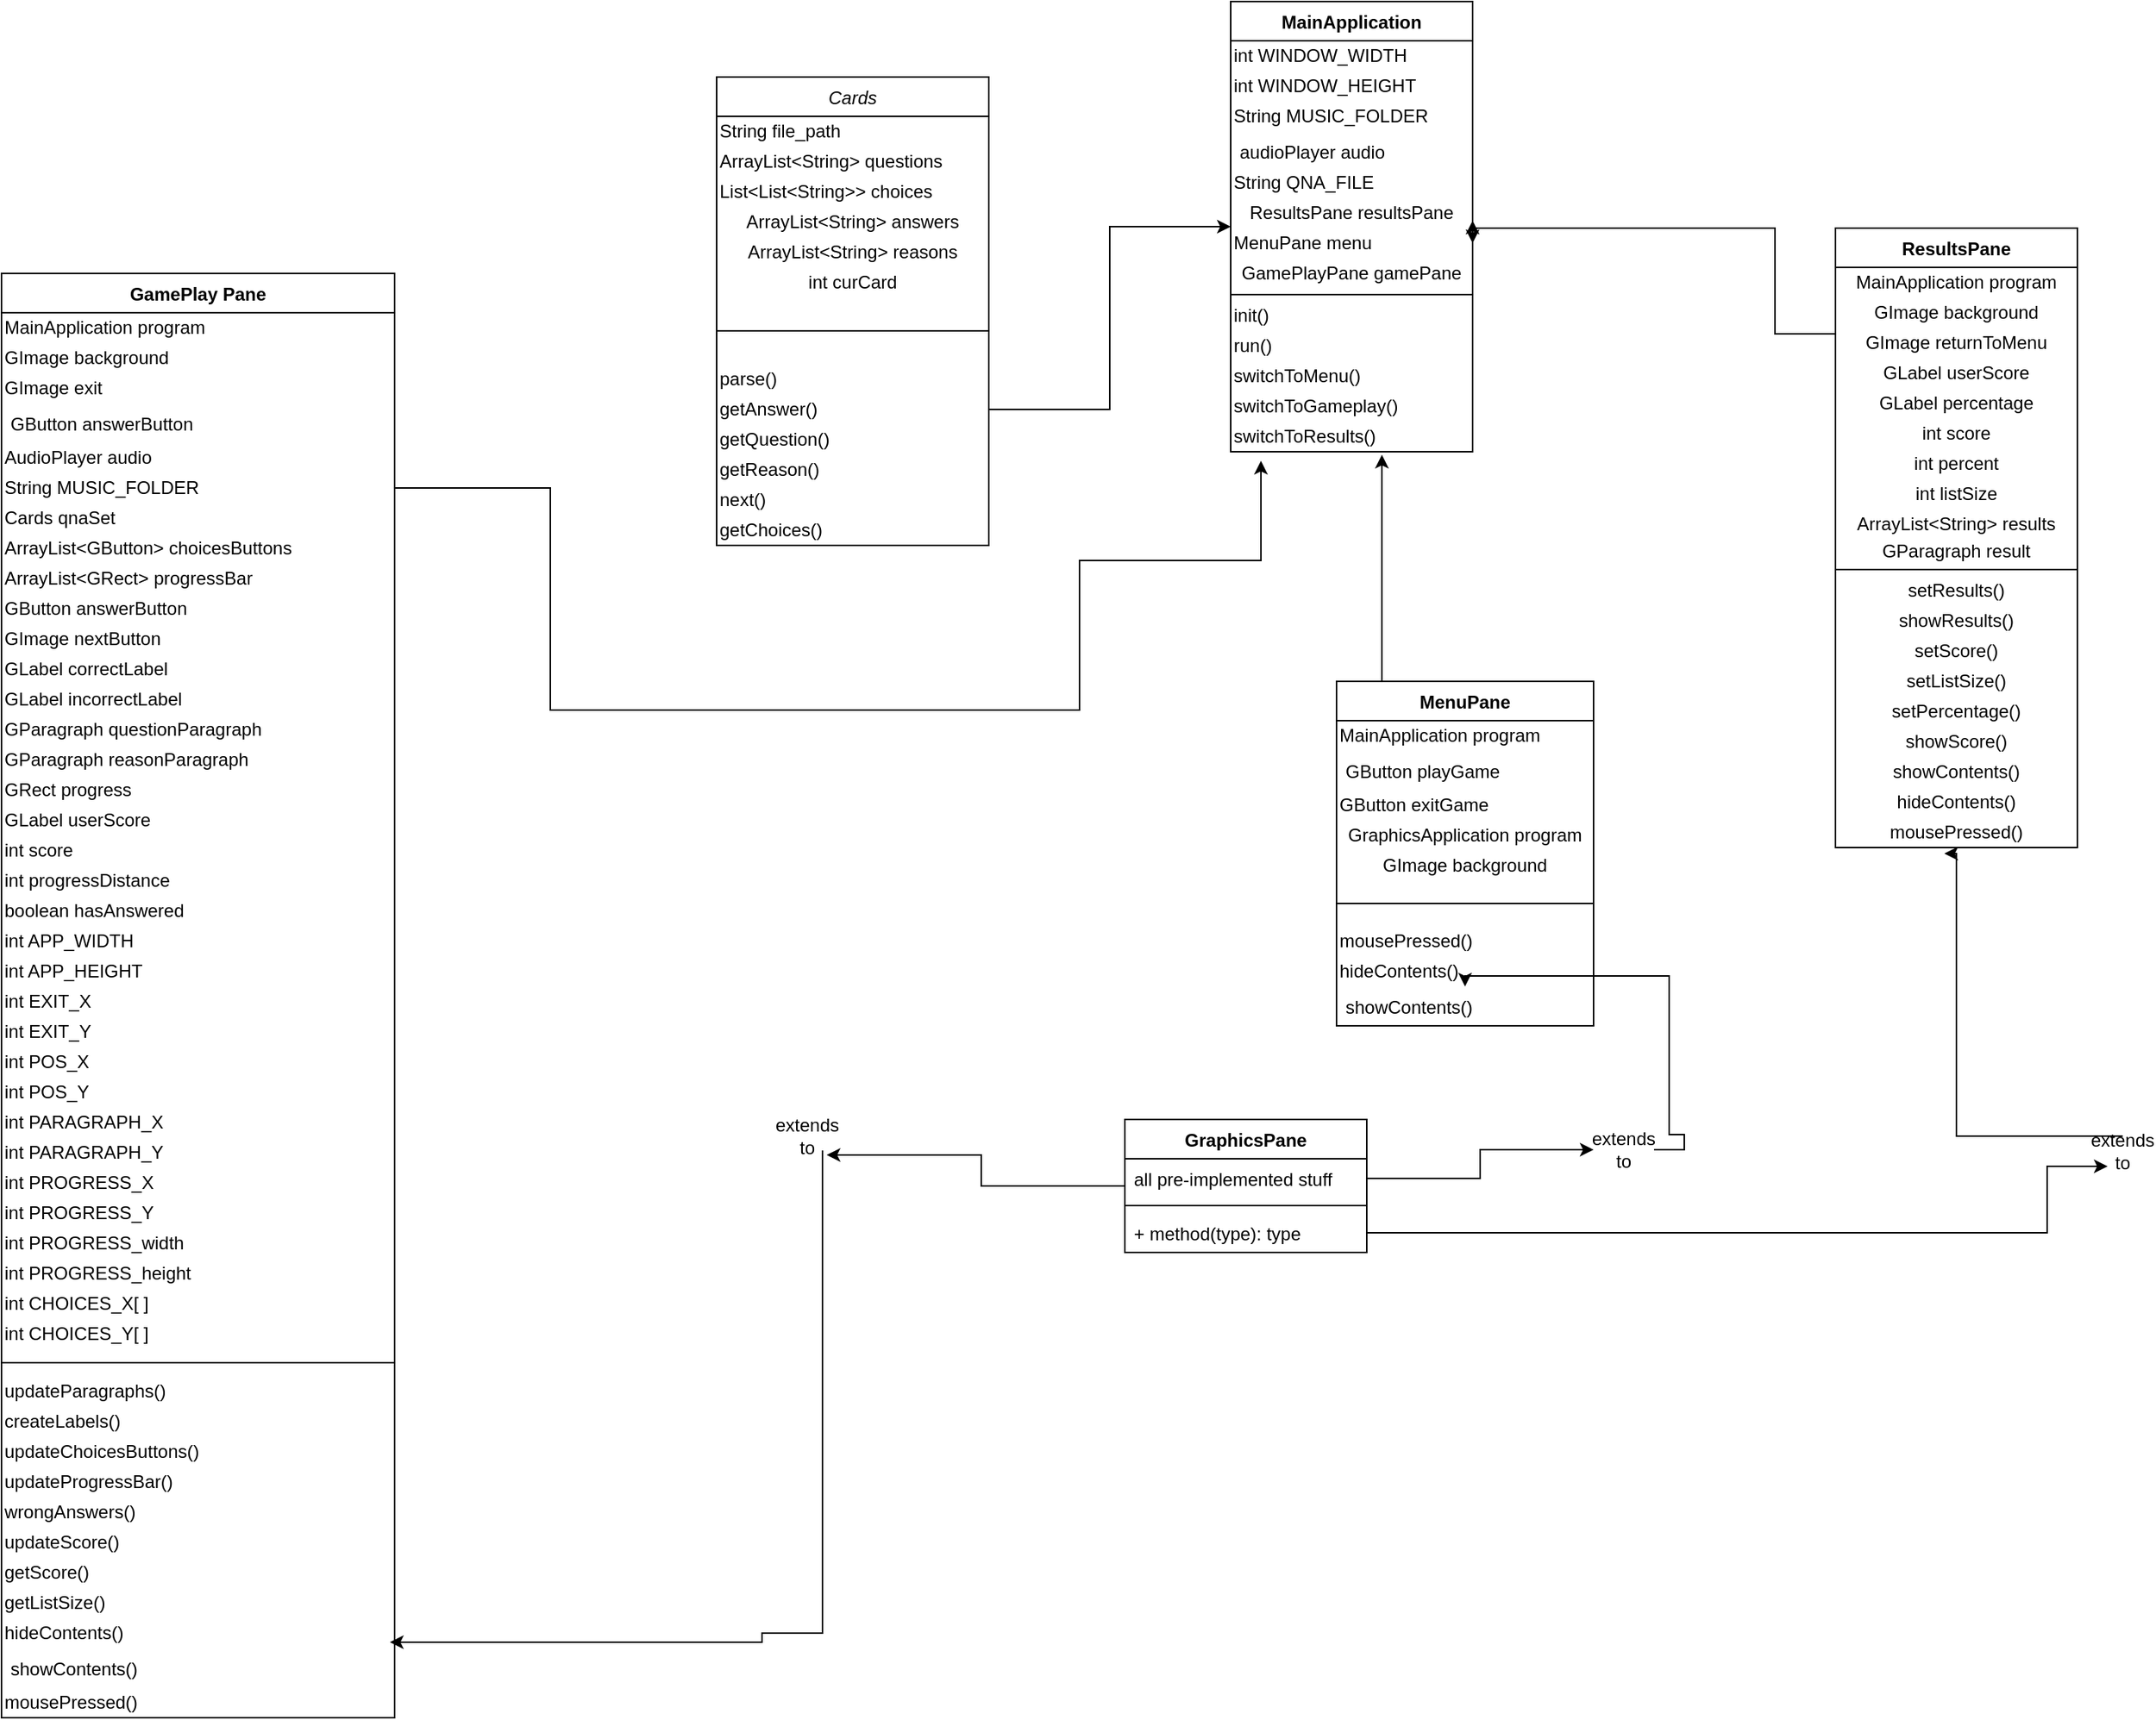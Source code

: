 <mxfile version="14.4.3" type="github">
  <diagram id="C5RBs43oDa-KdzZeNtuy" name="Page-1">
    <mxGraphModel dx="3129" dy="1123" grid="1" gridSize="10" guides="1" tooltips="1" connect="1" arrows="1" fold="1" page="1" pageScale="1" pageWidth="827" pageHeight="1169" math="0" shadow="0">
      <root>
        <mxCell id="WIyWlLk6GJQsqaUBKTNV-0" />
        <mxCell id="WIyWlLk6GJQsqaUBKTNV-1" parent="WIyWlLk6GJQsqaUBKTNV-0" />
        <mxCell id="zkfFHV4jXpPFQw0GAbJ--0" value="Cards" style="swimlane;fontStyle=2;align=center;verticalAlign=top;childLayout=stackLayout;horizontal=1;startSize=26;horizontalStack=0;resizeParent=1;resizeLast=0;collapsible=1;marginBottom=0;rounded=0;shadow=0;strokeWidth=1;" parent="WIyWlLk6GJQsqaUBKTNV-1" vertex="1">
          <mxGeometry x="-70" y="70" width="180" height="310" as="geometry">
            <mxRectangle x="230" y="140" width="160" height="26" as="alternateBounds" />
          </mxGeometry>
        </mxCell>
        <mxCell id="xebQPA5SNUuZlElYcB30-27" value="String file_path" style="text;html=1;strokeColor=none;fillColor=none;align=left;verticalAlign=middle;whiteSpace=wrap;rounded=0;" parent="zkfFHV4jXpPFQw0GAbJ--0" vertex="1">
          <mxGeometry y="26" width="180" height="20" as="geometry" />
        </mxCell>
        <mxCell id="xebQPA5SNUuZlElYcB30-46" value="ArrayList&amp;lt;String&amp;gt; questions" style="text;html=1;strokeColor=none;fillColor=none;align=left;verticalAlign=middle;whiteSpace=wrap;rounded=0;" parent="zkfFHV4jXpPFQw0GAbJ--0" vertex="1">
          <mxGeometry y="46" width="180" height="20" as="geometry" />
        </mxCell>
        <mxCell id="xebQPA5SNUuZlElYcB30-47" value="List&amp;lt;List&amp;lt;String&amp;gt;&amp;gt; choices" style="text;html=1;strokeColor=none;fillColor=none;align=left;verticalAlign=middle;whiteSpace=wrap;rounded=0;" parent="zkfFHV4jXpPFQw0GAbJ--0" vertex="1">
          <mxGeometry y="66" width="180" height="20" as="geometry" />
        </mxCell>
        <mxCell id="NdgY7wbA8HRYmO2Sopo_-1" value="ArrayList&amp;lt;String&amp;gt; answers" style="text;html=1;strokeColor=none;fillColor=none;align=center;verticalAlign=middle;whiteSpace=wrap;rounded=0;" parent="zkfFHV4jXpPFQw0GAbJ--0" vertex="1">
          <mxGeometry y="86" width="180" height="20" as="geometry" />
        </mxCell>
        <mxCell id="NdgY7wbA8HRYmO2Sopo_-2" value="ArrayList&amp;lt;String&amp;gt; reasons" style="text;html=1;strokeColor=none;fillColor=none;align=center;verticalAlign=middle;whiteSpace=wrap;rounded=0;" parent="zkfFHV4jXpPFQw0GAbJ--0" vertex="1">
          <mxGeometry y="106" width="180" height="20" as="geometry" />
        </mxCell>
        <mxCell id="NdgY7wbA8HRYmO2Sopo_-3" value="int curCard" style="text;html=1;strokeColor=none;fillColor=none;align=center;verticalAlign=middle;whiteSpace=wrap;rounded=0;" parent="zkfFHV4jXpPFQw0GAbJ--0" vertex="1">
          <mxGeometry y="126" width="180" height="20" as="geometry" />
        </mxCell>
        <mxCell id="zkfFHV4jXpPFQw0GAbJ--4" value="" style="line;html=1;strokeWidth=1;align=left;verticalAlign=middle;spacingTop=-1;spacingLeft=3;spacingRight=3;rotatable=0;labelPosition=right;points=[];portConstraint=eastwest;" parent="zkfFHV4jXpPFQw0GAbJ--0" vertex="1">
          <mxGeometry y="146" width="180" height="44" as="geometry" />
        </mxCell>
        <mxCell id="KH0oMgd1c5yute4s8Psu-13" value="&lt;div align=&quot;left&quot;&gt;parse()&lt;/div&gt;" style="text;html=1;strokeColor=none;fillColor=none;align=left;verticalAlign=middle;whiteSpace=wrap;rounded=0;" parent="zkfFHV4jXpPFQw0GAbJ--0" vertex="1">
          <mxGeometry y="190" width="180" height="20" as="geometry" />
        </mxCell>
        <mxCell id="xebQPA5SNUuZlElYcB30-16" value="&lt;div align=&quot;left&quot;&gt;getAnswer()&lt;/div&gt;" style="text;html=1;strokeColor=none;fillColor=none;align=left;verticalAlign=middle;whiteSpace=wrap;rounded=0;" parent="zkfFHV4jXpPFQw0GAbJ--0" vertex="1">
          <mxGeometry y="210" width="180" height="20" as="geometry" />
        </mxCell>
        <mxCell id="xebQPA5SNUuZlElYcB30-17" value="&lt;div align=&quot;left&quot;&gt;getQuestion()&lt;/div&gt;" style="text;html=1;strokeColor=none;fillColor=none;align=left;verticalAlign=middle;whiteSpace=wrap;rounded=0;" parent="zkfFHV4jXpPFQw0GAbJ--0" vertex="1">
          <mxGeometry y="230" width="180" height="20" as="geometry" />
        </mxCell>
        <mxCell id="xebQPA5SNUuZlElYcB30-6" value="&lt;div align=&quot;left&quot;&gt;getReason()&lt;/div&gt;" style="text;html=1;strokeColor=none;fillColor=none;align=left;verticalAlign=middle;whiteSpace=wrap;rounded=0;" parent="zkfFHV4jXpPFQw0GAbJ--0" vertex="1">
          <mxGeometry y="250" width="180" height="20" as="geometry" />
        </mxCell>
        <mxCell id="xebQPA5SNUuZlElYcB30-34" value="&lt;div align=&quot;left&quot;&gt;next()&lt;/div&gt;" style="text;html=1;strokeColor=none;fillColor=none;align=left;verticalAlign=middle;whiteSpace=wrap;rounded=0;" parent="zkfFHV4jXpPFQw0GAbJ--0" vertex="1">
          <mxGeometry y="270" width="180" height="20" as="geometry" />
        </mxCell>
        <mxCell id="NdgY7wbA8HRYmO2Sopo_-0" value="&lt;div align=&quot;left&quot;&gt;getChoices()&lt;/div&gt;" style="text;html=1;strokeColor=none;fillColor=none;align=left;verticalAlign=middle;whiteSpace=wrap;rounded=0;" parent="zkfFHV4jXpPFQw0GAbJ--0" vertex="1">
          <mxGeometry y="290" width="180" height="20" as="geometry" />
        </mxCell>
        <mxCell id="xebQPA5SNUuZlElYcB30-97" style="edgeStyle=orthogonalEdgeStyle;rounded=0;orthogonalLoop=1;jettySize=auto;html=1;entryX=0.625;entryY=1.1;entryDx=0;entryDy=0;entryPerimeter=0;" parent="WIyWlLk6GJQsqaUBKTNV-1" source="xebQPA5SNUuZlElYcB30-35" target="GBBp3sAOk5Nv1iFzANX5-74" edge="1">
          <mxGeometry relative="1" as="geometry">
            <mxPoint x="430" y="360" as="targetPoint" />
            <Array as="points">
              <mxPoint x="370" y="360" />
            </Array>
          </mxGeometry>
        </mxCell>
        <mxCell id="xebQPA5SNUuZlElYcB30-35" value="MenuPane" style="swimlane;fontStyle=1;align=center;verticalAlign=top;childLayout=stackLayout;horizontal=1;startSize=26;horizontalStack=0;resizeParent=1;resizeParentMax=0;resizeLast=0;collapsible=1;marginBottom=0;" parent="WIyWlLk6GJQsqaUBKTNV-1" vertex="1">
          <mxGeometry x="340" y="470" width="170" height="228" as="geometry" />
        </mxCell>
        <mxCell id="GBBp3sAOk5Nv1iFzANX5-76" value="&lt;div align=&quot;left&quot;&gt;MainApplication program&lt;/div&gt;" style="text;html=1;strokeColor=none;fillColor=none;align=left;verticalAlign=middle;whiteSpace=wrap;rounded=0;" vertex="1" parent="xebQPA5SNUuZlElYcB30-35">
          <mxGeometry y="26" width="170" height="20" as="geometry" />
        </mxCell>
        <mxCell id="xebQPA5SNUuZlElYcB30-36" value="GButton playGame" style="text;strokeColor=none;fillColor=none;align=left;verticalAlign=top;spacingLeft=4;spacingRight=4;overflow=hidden;rotatable=0;points=[[0,0.5],[1,0.5]];portConstraint=eastwest;" parent="xebQPA5SNUuZlElYcB30-35" vertex="1">
          <mxGeometry y="46" width="170" height="26" as="geometry" />
        </mxCell>
        <mxCell id="xebQPA5SNUuZlElYcB30-39" value="&lt;div align=&quot;left&quot;&gt;GButton exitGame&lt;br&gt;&lt;/div&gt;" style="text;html=1;strokeColor=none;fillColor=none;align=left;verticalAlign=middle;whiteSpace=wrap;rounded=0;" parent="xebQPA5SNUuZlElYcB30-35" vertex="1">
          <mxGeometry y="72" width="170" height="20" as="geometry" />
        </mxCell>
        <mxCell id="xebQPA5SNUuZlElYcB30-54" value="GraphicsApplication program" style="text;html=1;strokeColor=none;fillColor=none;align=center;verticalAlign=middle;whiteSpace=wrap;rounded=0;" parent="xebQPA5SNUuZlElYcB30-35" vertex="1">
          <mxGeometry y="92" width="170" height="20" as="geometry" />
        </mxCell>
        <mxCell id="KH0oMgd1c5yute4s8Psu-11" value="GImage background" style="text;html=1;strokeColor=none;fillColor=none;align=center;verticalAlign=middle;whiteSpace=wrap;rounded=0;" parent="xebQPA5SNUuZlElYcB30-35" vertex="1">
          <mxGeometry y="112" width="170" height="20" as="geometry" />
        </mxCell>
        <mxCell id="xebQPA5SNUuZlElYcB30-37" value="" style="line;strokeWidth=1;fillColor=none;align=left;verticalAlign=middle;spacingTop=-1;spacingLeft=3;spacingRight=3;rotatable=0;labelPosition=right;points=[];portConstraint=eastwest;" parent="xebQPA5SNUuZlElYcB30-35" vertex="1">
          <mxGeometry y="132" width="170" height="30" as="geometry" />
        </mxCell>
        <mxCell id="xebQPA5SNUuZlElYcB30-51" value="&lt;div align=&quot;left&quot;&gt;mousePressed()&lt;/div&gt;" style="text;html=1;strokeColor=none;fillColor=none;align=left;verticalAlign=middle;whiteSpace=wrap;rounded=0;" parent="xebQPA5SNUuZlElYcB30-35" vertex="1">
          <mxGeometry y="162" width="170" height="20" as="geometry" />
        </mxCell>
        <mxCell id="xebQPA5SNUuZlElYcB30-49" value="&lt;div align=&quot;left&quot;&gt;hideContents()&lt;/div&gt;" style="text;html=1;strokeColor=none;fillColor=none;align=left;verticalAlign=middle;whiteSpace=wrap;rounded=0;" parent="xebQPA5SNUuZlElYcB30-35" vertex="1">
          <mxGeometry y="182" width="170" height="20" as="geometry" />
        </mxCell>
        <mxCell id="xebQPA5SNUuZlElYcB30-38" value="showContents()" style="text;strokeColor=none;fillColor=none;align=left;verticalAlign=top;spacingLeft=4;spacingRight=4;overflow=hidden;rotatable=0;points=[[0,0.5],[1,0.5]];portConstraint=eastwest;" parent="xebQPA5SNUuZlElYcB30-35" vertex="1">
          <mxGeometry y="202" width="170" height="26" as="geometry" />
        </mxCell>
        <mxCell id="xebQPA5SNUuZlElYcB30-40" value="GamePlay Pane" style="swimlane;fontStyle=1;align=center;verticalAlign=top;childLayout=stackLayout;horizontal=1;startSize=26;horizontalStack=0;resizeParent=1;resizeParentMax=0;resizeLast=0;collapsible=1;marginBottom=0;" parent="WIyWlLk6GJQsqaUBKTNV-1" vertex="1">
          <mxGeometry x="-543" y="200" width="260" height="956" as="geometry" />
        </mxCell>
        <mxCell id="xebQPA5SNUuZlElYcB30-45" value="&lt;div align=&quot;left&quot;&gt;MainApplication program&lt;/div&gt;" style="text;html=1;strokeColor=none;fillColor=none;align=left;verticalAlign=middle;whiteSpace=wrap;rounded=0;" parent="xebQPA5SNUuZlElYcB30-40" vertex="1">
          <mxGeometry y="26" width="260" height="20" as="geometry" />
        </mxCell>
        <mxCell id="GBBp3sAOk5Nv1iFzANX5-26" value="GImage background" style="text;html=1;strokeColor=none;fillColor=none;align=left;verticalAlign=middle;whiteSpace=wrap;rounded=0;" vertex="1" parent="xebQPA5SNUuZlElYcB30-40">
          <mxGeometry y="46" width="260" height="20" as="geometry" />
        </mxCell>
        <mxCell id="GBBp3sAOk5Nv1iFzANX5-25" value="&lt;div align=&quot;left&quot;&gt;GImage exit&lt;/div&gt;" style="text;html=1;strokeColor=none;fillColor=none;align=left;verticalAlign=middle;whiteSpace=wrap;rounded=0;" vertex="1" parent="xebQPA5SNUuZlElYcB30-40">
          <mxGeometry y="66" width="260" height="20" as="geometry" />
        </mxCell>
        <mxCell id="xebQPA5SNUuZlElYcB30-41" value="GButton answerButton" style="text;strokeColor=none;fillColor=none;align=left;verticalAlign=top;spacingLeft=4;spacingRight=4;overflow=hidden;rotatable=0;points=[[0,0.5],[1,0.5]];portConstraint=eastwest;" parent="xebQPA5SNUuZlElYcB30-40" vertex="1">
          <mxGeometry y="86" width="260" height="26" as="geometry" />
        </mxCell>
        <mxCell id="GBBp3sAOk5Nv1iFzANX5-27" value="&lt;div align=&quot;left&quot;&gt;AudioPlayer audio&lt;/div&gt;" style="text;html=1;strokeColor=none;fillColor=none;align=left;verticalAlign=middle;whiteSpace=wrap;rounded=0;" vertex="1" parent="xebQPA5SNUuZlElYcB30-40">
          <mxGeometry y="112" width="260" height="20" as="geometry" />
        </mxCell>
        <mxCell id="GBBp3sAOk5Nv1iFzANX5-28" value="&lt;div align=&quot;left&quot;&gt;String MUSIC_FOLDER&lt;/div&gt;" style="text;html=1;strokeColor=none;fillColor=none;align=left;verticalAlign=middle;whiteSpace=wrap;rounded=0;" vertex="1" parent="xebQPA5SNUuZlElYcB30-40">
          <mxGeometry y="132" width="260" height="20" as="geometry" />
        </mxCell>
        <mxCell id="xebQPA5SNUuZlElYcB30-44" value="&lt;div align=&quot;left&quot;&gt;Cards qnaSet&lt;/div&gt;" style="text;html=1;strokeColor=none;fillColor=none;align=left;verticalAlign=middle;whiteSpace=wrap;rounded=0;" parent="xebQPA5SNUuZlElYcB30-40" vertex="1">
          <mxGeometry y="152" width="260" height="20" as="geometry" />
        </mxCell>
        <mxCell id="GBBp3sAOk5Nv1iFzANX5-29" value="&lt;div align=&quot;left&quot;&gt;ArrayList&amp;lt;GButton&amp;gt; choicesButtons&lt;/div&gt;" style="text;html=1;strokeColor=none;fillColor=none;align=left;verticalAlign=middle;whiteSpace=wrap;rounded=0;" vertex="1" parent="xebQPA5SNUuZlElYcB30-40">
          <mxGeometry y="172" width="260" height="20" as="geometry" />
        </mxCell>
        <mxCell id="GBBp3sAOk5Nv1iFzANX5-30" value="&lt;div align=&quot;left&quot;&gt;ArrayList&amp;lt;GRect&amp;gt; progressBar&lt;/div&gt;" style="text;html=1;strokeColor=none;fillColor=none;align=left;verticalAlign=middle;whiteSpace=wrap;rounded=0;" vertex="1" parent="xebQPA5SNUuZlElYcB30-40">
          <mxGeometry y="192" width="260" height="20" as="geometry" />
        </mxCell>
        <mxCell id="GBBp3sAOk5Nv1iFzANX5-32" value="GButton answerButton" style="text;html=1;strokeColor=none;fillColor=none;align=left;verticalAlign=middle;whiteSpace=wrap;rounded=0;" vertex="1" parent="xebQPA5SNUuZlElYcB30-40">
          <mxGeometry y="212" width="260" height="20" as="geometry" />
        </mxCell>
        <mxCell id="GBBp3sAOk5Nv1iFzANX5-33" value="GImage nextButton" style="text;html=1;strokeColor=none;fillColor=none;align=left;verticalAlign=middle;whiteSpace=wrap;rounded=0;" vertex="1" parent="xebQPA5SNUuZlElYcB30-40">
          <mxGeometry y="232" width="260" height="20" as="geometry" />
        </mxCell>
        <mxCell id="GBBp3sAOk5Nv1iFzANX5-34" value="GLabel correctLabel" style="text;html=1;strokeColor=none;fillColor=none;align=left;verticalAlign=middle;whiteSpace=wrap;rounded=0;" vertex="1" parent="xebQPA5SNUuZlElYcB30-40">
          <mxGeometry y="252" width="260" height="20" as="geometry" />
        </mxCell>
        <mxCell id="GBBp3sAOk5Nv1iFzANX5-35" value="&lt;div align=&quot;left&quot;&gt;GLabel incorrectLabel&lt;br&gt;&lt;/div&gt;" style="text;html=1;strokeColor=none;fillColor=none;align=left;verticalAlign=middle;whiteSpace=wrap;rounded=0;" vertex="1" parent="xebQPA5SNUuZlElYcB30-40">
          <mxGeometry y="272" width="260" height="20" as="geometry" />
        </mxCell>
        <mxCell id="GBBp3sAOk5Nv1iFzANX5-36" value="&lt;div align=&quot;left&quot;&gt;GParagraph questionParagraph&lt;/div&gt;" style="text;html=1;strokeColor=none;fillColor=none;align=left;verticalAlign=middle;whiteSpace=wrap;rounded=0;" vertex="1" parent="xebQPA5SNUuZlElYcB30-40">
          <mxGeometry y="292" width="260" height="20" as="geometry" />
        </mxCell>
        <mxCell id="GBBp3sAOk5Nv1iFzANX5-37" value="&lt;div align=&quot;left&quot;&gt;GParagraph reasonParagraph&lt;/div&gt;" style="text;html=1;strokeColor=none;fillColor=none;align=left;verticalAlign=middle;whiteSpace=wrap;rounded=0;" vertex="1" parent="xebQPA5SNUuZlElYcB30-40">
          <mxGeometry y="312" width="260" height="20" as="geometry" />
        </mxCell>
        <mxCell id="GBBp3sAOk5Nv1iFzANX5-38" value="GRect progress" style="text;html=1;strokeColor=none;fillColor=none;align=left;verticalAlign=middle;whiteSpace=wrap;rounded=0;" vertex="1" parent="xebQPA5SNUuZlElYcB30-40">
          <mxGeometry y="332" width="260" height="20" as="geometry" />
        </mxCell>
        <mxCell id="GBBp3sAOk5Nv1iFzANX5-39" value="&lt;div align=&quot;left&quot;&gt;GLabel userScore&lt;/div&gt;" style="text;html=1;strokeColor=none;fillColor=none;align=left;verticalAlign=middle;whiteSpace=wrap;rounded=0;" vertex="1" parent="xebQPA5SNUuZlElYcB30-40">
          <mxGeometry y="352" width="260" height="20" as="geometry" />
        </mxCell>
        <mxCell id="GBBp3sAOk5Nv1iFzANX5-40" value="&lt;div align=&quot;left&quot;&gt;int score&lt;/div&gt;" style="text;html=1;strokeColor=none;fillColor=none;align=left;verticalAlign=middle;whiteSpace=wrap;rounded=0;" vertex="1" parent="xebQPA5SNUuZlElYcB30-40">
          <mxGeometry y="372" width="260" height="20" as="geometry" />
        </mxCell>
        <mxCell id="GBBp3sAOk5Nv1iFzANX5-41" value="&lt;div align=&quot;left&quot;&gt;int progressDistance&lt;/div&gt;" style="text;html=1;strokeColor=none;fillColor=none;align=left;verticalAlign=middle;whiteSpace=wrap;rounded=0;" vertex="1" parent="xebQPA5SNUuZlElYcB30-40">
          <mxGeometry y="392" width="260" height="20" as="geometry" />
        </mxCell>
        <mxCell id="GBBp3sAOk5Nv1iFzANX5-42" value="&lt;div align=&quot;left&quot;&gt;boolean hasAnswered&lt;/div&gt;" style="text;html=1;strokeColor=none;fillColor=none;align=left;verticalAlign=middle;whiteSpace=wrap;rounded=0;" vertex="1" parent="xebQPA5SNUuZlElYcB30-40">
          <mxGeometry y="412" width="260" height="20" as="geometry" />
        </mxCell>
        <mxCell id="GBBp3sAOk5Nv1iFzANX5-44" value="&lt;div align=&quot;left&quot;&gt;int APP_WIDTH&lt;/div&gt;" style="text;html=1;strokeColor=none;fillColor=none;align=left;verticalAlign=middle;whiteSpace=wrap;rounded=0;" vertex="1" parent="xebQPA5SNUuZlElYcB30-40">
          <mxGeometry y="432" width="260" height="20" as="geometry" />
        </mxCell>
        <mxCell id="GBBp3sAOk5Nv1iFzANX5-45" value="&lt;div align=&quot;left&quot;&gt;int APP_HEIGHT&lt;/div&gt;" style="text;html=1;strokeColor=none;fillColor=none;align=left;verticalAlign=middle;whiteSpace=wrap;rounded=0;" vertex="1" parent="xebQPA5SNUuZlElYcB30-40">
          <mxGeometry y="452" width="260" height="20" as="geometry" />
        </mxCell>
        <mxCell id="GBBp3sAOk5Nv1iFzANX5-46" value="&lt;div align=&quot;left&quot;&gt;int EXIT_X&lt;/div&gt;" style="text;html=1;strokeColor=none;fillColor=none;align=left;verticalAlign=middle;whiteSpace=wrap;rounded=0;" vertex="1" parent="xebQPA5SNUuZlElYcB30-40">
          <mxGeometry y="472" width="260" height="20" as="geometry" />
        </mxCell>
        <mxCell id="GBBp3sAOk5Nv1iFzANX5-47" value="&lt;div align=&quot;left&quot;&gt;int EXIT_Y&lt;/div&gt;" style="text;html=1;strokeColor=none;fillColor=none;align=left;verticalAlign=middle;whiteSpace=wrap;rounded=0;" vertex="1" parent="xebQPA5SNUuZlElYcB30-40">
          <mxGeometry y="492" width="260" height="20" as="geometry" />
        </mxCell>
        <mxCell id="GBBp3sAOk5Nv1iFzANX5-48" value="&lt;div align=&quot;left&quot;&gt;int POS_X&lt;/div&gt;" style="text;html=1;strokeColor=none;fillColor=none;align=left;verticalAlign=middle;whiteSpace=wrap;rounded=0;" vertex="1" parent="xebQPA5SNUuZlElYcB30-40">
          <mxGeometry y="512" width="260" height="20" as="geometry" />
        </mxCell>
        <mxCell id="GBBp3sAOk5Nv1iFzANX5-49" value="&lt;div align=&quot;left&quot;&gt;int POS_Y&lt;/div&gt;" style="text;html=1;strokeColor=none;fillColor=none;align=left;verticalAlign=middle;whiteSpace=wrap;rounded=0;" vertex="1" parent="xebQPA5SNUuZlElYcB30-40">
          <mxGeometry y="532" width="260" height="20" as="geometry" />
        </mxCell>
        <mxCell id="GBBp3sAOk5Nv1iFzANX5-50" value="&lt;div align=&quot;left&quot;&gt;int PARAGRAPH_X&lt;/div&gt;" style="text;html=1;strokeColor=none;fillColor=none;align=left;verticalAlign=middle;whiteSpace=wrap;rounded=0;" vertex="1" parent="xebQPA5SNUuZlElYcB30-40">
          <mxGeometry y="552" width="260" height="20" as="geometry" />
        </mxCell>
        <mxCell id="GBBp3sAOk5Nv1iFzANX5-51" value="&lt;div align=&quot;left&quot;&gt;int PARAGRAPH_Y&lt;/div&gt;" style="text;html=1;strokeColor=none;fillColor=none;align=left;verticalAlign=middle;whiteSpace=wrap;rounded=0;" vertex="1" parent="xebQPA5SNUuZlElYcB30-40">
          <mxGeometry y="572" width="260" height="20" as="geometry" />
        </mxCell>
        <mxCell id="GBBp3sAOk5Nv1iFzANX5-52" value="&lt;div align=&quot;left&quot;&gt;int PROGRESS_X&lt;/div&gt;" style="text;html=1;strokeColor=none;fillColor=none;align=left;verticalAlign=middle;whiteSpace=wrap;rounded=0;" vertex="1" parent="xebQPA5SNUuZlElYcB30-40">
          <mxGeometry y="592" width="260" height="20" as="geometry" />
        </mxCell>
        <mxCell id="GBBp3sAOk5Nv1iFzANX5-53" value="&lt;div align=&quot;left&quot;&gt;int PROGRESS_Y&lt;/div&gt;" style="text;html=1;strokeColor=none;fillColor=none;align=left;verticalAlign=middle;whiteSpace=wrap;rounded=0;" vertex="1" parent="xebQPA5SNUuZlElYcB30-40">
          <mxGeometry y="612" width="260" height="20" as="geometry" />
        </mxCell>
        <mxCell id="GBBp3sAOk5Nv1iFzANX5-54" value="&lt;div align=&quot;left&quot;&gt;int PROGRESS_width&lt;/div&gt;" style="text;html=1;strokeColor=none;fillColor=none;align=left;verticalAlign=middle;whiteSpace=wrap;rounded=0;" vertex="1" parent="xebQPA5SNUuZlElYcB30-40">
          <mxGeometry y="632" width="260" height="20" as="geometry" />
        </mxCell>
        <mxCell id="GBBp3sAOk5Nv1iFzANX5-55" value="&lt;div align=&quot;left&quot;&gt;int PROGRESS_height&lt;/div&gt;" style="text;html=1;strokeColor=none;fillColor=none;align=left;verticalAlign=middle;whiteSpace=wrap;rounded=0;" vertex="1" parent="xebQPA5SNUuZlElYcB30-40">
          <mxGeometry y="652" width="260" height="20" as="geometry" />
        </mxCell>
        <mxCell id="GBBp3sAOk5Nv1iFzANX5-56" value="&lt;div align=&quot;left&quot;&gt;int CHOICES_X[ ]&lt;/div&gt;" style="text;html=1;strokeColor=none;fillColor=none;align=left;verticalAlign=middle;whiteSpace=wrap;rounded=0;" vertex="1" parent="xebQPA5SNUuZlElYcB30-40">
          <mxGeometry y="672" width="260" height="20" as="geometry" />
        </mxCell>
        <mxCell id="GBBp3sAOk5Nv1iFzANX5-57" value="&lt;div align=&quot;left&quot;&gt;int CHOICES_Y[ ]&lt;/div&gt;" style="text;html=1;strokeColor=none;fillColor=none;align=left;verticalAlign=middle;whiteSpace=wrap;rounded=0;" vertex="1" parent="xebQPA5SNUuZlElYcB30-40">
          <mxGeometry y="692" width="260" height="20" as="geometry" />
        </mxCell>
        <mxCell id="xebQPA5SNUuZlElYcB30-42" value="" style="line;strokeWidth=1;fillColor=none;align=left;verticalAlign=middle;spacingTop=-1;spacingLeft=3;spacingRight=3;rotatable=0;labelPosition=right;points=[];portConstraint=eastwest;" parent="xebQPA5SNUuZlElYcB30-40" vertex="1">
          <mxGeometry y="712" width="260" height="18" as="geometry" />
        </mxCell>
        <mxCell id="GBBp3sAOk5Nv1iFzANX5-58" value="&lt;div align=&quot;left&quot;&gt;updateParagraphs()&lt;/div&gt;" style="text;html=1;strokeColor=none;fillColor=none;align=left;verticalAlign=middle;whiteSpace=wrap;rounded=0;" vertex="1" parent="xebQPA5SNUuZlElYcB30-40">
          <mxGeometry y="730" width="260" height="20" as="geometry" />
        </mxCell>
        <mxCell id="GBBp3sAOk5Nv1iFzANX5-59" value="&lt;div align=&quot;left&quot;&gt;createLabels()&lt;/div&gt;" style="text;html=1;strokeColor=none;fillColor=none;align=left;verticalAlign=middle;whiteSpace=wrap;rounded=0;" vertex="1" parent="xebQPA5SNUuZlElYcB30-40">
          <mxGeometry y="750" width="260" height="20" as="geometry" />
        </mxCell>
        <mxCell id="GBBp3sAOk5Nv1iFzANX5-60" value="&lt;div align=&quot;left&quot;&gt;updateChoicesButtons()&lt;/div&gt;" style="text;html=1;strokeColor=none;fillColor=none;align=left;verticalAlign=middle;whiteSpace=wrap;rounded=0;" vertex="1" parent="xebQPA5SNUuZlElYcB30-40">
          <mxGeometry y="770" width="260" height="20" as="geometry" />
        </mxCell>
        <mxCell id="GBBp3sAOk5Nv1iFzANX5-61" value="&lt;div align=&quot;left&quot;&gt;updateProgressBar()&lt;/div&gt;" style="text;html=1;strokeColor=none;fillColor=none;align=left;verticalAlign=middle;whiteSpace=wrap;rounded=0;" vertex="1" parent="xebQPA5SNUuZlElYcB30-40">
          <mxGeometry y="790" width="260" height="20" as="geometry" />
        </mxCell>
        <mxCell id="GBBp3sAOk5Nv1iFzANX5-62" value="&lt;div align=&quot;left&quot;&gt;wrongAnswers()&lt;/div&gt;" style="text;html=1;strokeColor=none;fillColor=none;align=left;verticalAlign=middle;whiteSpace=wrap;rounded=0;" vertex="1" parent="xebQPA5SNUuZlElYcB30-40">
          <mxGeometry y="810" width="260" height="20" as="geometry" />
        </mxCell>
        <mxCell id="GBBp3sAOk5Nv1iFzANX5-63" value="&lt;div align=&quot;left&quot;&gt;updateScore()&lt;/div&gt;" style="text;html=1;strokeColor=none;fillColor=none;align=left;verticalAlign=middle;whiteSpace=wrap;rounded=0;" vertex="1" parent="xebQPA5SNUuZlElYcB30-40">
          <mxGeometry y="830" width="260" height="20" as="geometry" />
        </mxCell>
        <mxCell id="GBBp3sAOk5Nv1iFzANX5-64" value="getScore()" style="text;html=1;strokeColor=none;fillColor=none;align=left;verticalAlign=middle;whiteSpace=wrap;rounded=0;" vertex="1" parent="xebQPA5SNUuZlElYcB30-40">
          <mxGeometry y="850" width="260" height="20" as="geometry" />
        </mxCell>
        <mxCell id="GBBp3sAOk5Nv1iFzANX5-65" value="getListSize()" style="text;html=1;strokeColor=none;fillColor=none;align=left;verticalAlign=middle;whiteSpace=wrap;rounded=0;" vertex="1" parent="xebQPA5SNUuZlElYcB30-40">
          <mxGeometry y="870" width="260" height="20" as="geometry" />
        </mxCell>
        <mxCell id="xebQPA5SNUuZlElYcB30-48" value="&lt;div align=&quot;left&quot;&gt;hideContents()&lt;/div&gt;" style="text;html=1;strokeColor=none;fillColor=none;align=left;verticalAlign=middle;whiteSpace=wrap;rounded=0;" parent="xebQPA5SNUuZlElYcB30-40" vertex="1">
          <mxGeometry y="890" width="260" height="20" as="geometry" />
        </mxCell>
        <mxCell id="xebQPA5SNUuZlElYcB30-43" value="showContents()" style="text;strokeColor=none;fillColor=none;align=left;verticalAlign=top;spacingLeft=4;spacingRight=4;overflow=hidden;rotatable=0;points=[[0,0.5],[1,0.5]];portConstraint=eastwest;" parent="xebQPA5SNUuZlElYcB30-40" vertex="1">
          <mxGeometry y="910" width="260" height="26" as="geometry" />
        </mxCell>
        <mxCell id="xebQPA5SNUuZlElYcB30-50" value="&lt;div align=&quot;left&quot;&gt;mousePressed()&lt;/div&gt;" style="text;html=1;strokeColor=none;fillColor=none;align=left;verticalAlign=middle;whiteSpace=wrap;rounded=0;" parent="xebQPA5SNUuZlElYcB30-40" vertex="1">
          <mxGeometry y="936" width="260" height="20" as="geometry" />
        </mxCell>
        <mxCell id="xebQPA5SNUuZlElYcB30-58" value="MainApplication" style="swimlane;fontStyle=1;align=center;verticalAlign=top;childLayout=stackLayout;horizontal=1;startSize=26;horizontalStack=0;resizeParent=1;resizeParentMax=0;resizeLast=0;collapsible=1;marginBottom=0;" parent="WIyWlLk6GJQsqaUBKTNV-1" vertex="1">
          <mxGeometry x="270" y="20" width="160" height="298" as="geometry" />
        </mxCell>
        <mxCell id="GBBp3sAOk5Nv1iFzANX5-68" value="&lt;div align=&quot;left&quot;&gt;int WINDOW_WIDTH&lt;/div&gt;" style="text;html=1;strokeColor=none;fillColor=none;align=left;verticalAlign=middle;whiteSpace=wrap;rounded=0;" vertex="1" parent="xebQPA5SNUuZlElYcB30-58">
          <mxGeometry y="26" width="160" height="20" as="geometry" />
        </mxCell>
        <mxCell id="GBBp3sAOk5Nv1iFzANX5-69" value="&lt;div align=&quot;left&quot;&gt;int WINDOW_HEIGHT&lt;/div&gt;" style="text;html=1;strokeColor=none;fillColor=none;align=left;verticalAlign=middle;whiteSpace=wrap;rounded=0;" vertex="1" parent="xebQPA5SNUuZlElYcB30-58">
          <mxGeometry y="46" width="160" height="20" as="geometry" />
        </mxCell>
        <mxCell id="KH0oMgd1c5yute4s8Psu-5" value="&lt;div align=&quot;left&quot;&gt;String MUSIC_FOLDER&lt;br&gt;&lt;/div&gt;" style="text;html=1;strokeColor=none;fillColor=none;align=left;verticalAlign=middle;whiteSpace=wrap;rounded=0;" parent="xebQPA5SNUuZlElYcB30-58" vertex="1">
          <mxGeometry y="66" width="160" height="20" as="geometry" />
        </mxCell>
        <mxCell id="zkfFHV4jXpPFQw0GAbJ--18" value="audioPlayer audio" style="text;align=left;verticalAlign=top;spacingLeft=4;spacingRight=4;overflow=hidden;rotatable=0;points=[[0,0.5],[1,0.5]];portConstraint=eastwest;" parent="xebQPA5SNUuZlElYcB30-58" vertex="1">
          <mxGeometry y="86" width="160" height="24" as="geometry" />
        </mxCell>
        <mxCell id="GBBp3sAOk5Nv1iFzANX5-67" value="&lt;div align=&quot;left&quot;&gt;String QNA_FILE&lt;/div&gt;" style="text;html=1;strokeColor=none;fillColor=none;align=left;verticalAlign=middle;whiteSpace=wrap;rounded=0;" vertex="1" parent="xebQPA5SNUuZlElYcB30-58">
          <mxGeometry y="110" width="160" height="20" as="geometry" />
        </mxCell>
        <mxCell id="KH0oMgd1c5yute4s8Psu-6" value="ResultsPane resultsPane" style="text;html=1;strokeColor=none;fillColor=none;align=center;verticalAlign=middle;whiteSpace=wrap;rounded=0;" parent="xebQPA5SNUuZlElYcB30-58" vertex="1">
          <mxGeometry y="130" width="160" height="20" as="geometry" />
        </mxCell>
        <mxCell id="GBBp3sAOk5Nv1iFzANX5-70" style="edgeStyle=orthogonalEdgeStyle;rounded=0;orthogonalLoop=1;jettySize=auto;html=1;exitX=1;exitY=0.5;exitDx=0;exitDy=0;entryX=1;entryY=0.75;entryDx=0;entryDy=0;" edge="1" parent="xebQPA5SNUuZlElYcB30-58" source="KH0oMgd1c5yute4s8Psu-7" target="KH0oMgd1c5yute4s8Psu-6">
          <mxGeometry relative="1" as="geometry" />
        </mxCell>
        <mxCell id="KH0oMgd1c5yute4s8Psu-7" value="&lt;div align=&quot;left&quot;&gt;MenuPane menu&lt;/div&gt;" style="text;html=1;strokeColor=none;fillColor=none;align=left;verticalAlign=middle;whiteSpace=wrap;rounded=0;" parent="xebQPA5SNUuZlElYcB30-58" vertex="1">
          <mxGeometry y="150" width="160" height="20" as="geometry" />
        </mxCell>
        <mxCell id="KH0oMgd1c5yute4s8Psu-8" value="GamePlayPane gamePane" style="text;html=1;strokeColor=none;fillColor=none;align=center;verticalAlign=middle;whiteSpace=wrap;rounded=0;" parent="xebQPA5SNUuZlElYcB30-58" vertex="1">
          <mxGeometry y="170" width="160" height="20" as="geometry" />
        </mxCell>
        <mxCell id="xebQPA5SNUuZlElYcB30-60" value="" style="line;strokeWidth=1;fillColor=none;align=left;verticalAlign=middle;spacingTop=-1;spacingLeft=3;spacingRight=3;rotatable=0;labelPosition=right;points=[];portConstraint=eastwest;" parent="xebQPA5SNUuZlElYcB30-58" vertex="1">
          <mxGeometry y="190" width="160" height="8" as="geometry" />
        </mxCell>
        <mxCell id="NdgY7wbA8HRYmO2Sopo_-4" value="&lt;div align=&quot;left&quot;&gt;init()&lt;/div&gt;" style="text;html=1;strokeColor=none;fillColor=none;align=left;verticalAlign=middle;whiteSpace=wrap;rounded=0;" parent="xebQPA5SNUuZlElYcB30-58" vertex="1">
          <mxGeometry y="198" width="160" height="20" as="geometry" />
        </mxCell>
        <mxCell id="xebQPA5SNUuZlElYcB30-83" value="run()" style="text;html=1;strokeColor=none;fillColor=none;align=left;verticalAlign=middle;whiteSpace=wrap;rounded=0;" parent="xebQPA5SNUuZlElYcB30-58" vertex="1">
          <mxGeometry y="218" width="160" height="20" as="geometry" />
        </mxCell>
        <mxCell id="KH0oMgd1c5yute4s8Psu-1" value="switchToMenu()" style="text;html=1;strokeColor=none;fillColor=none;align=left;verticalAlign=middle;whiteSpace=wrap;rounded=0;" parent="xebQPA5SNUuZlElYcB30-58" vertex="1">
          <mxGeometry y="238" width="160" height="20" as="geometry" />
        </mxCell>
        <mxCell id="KH0oMgd1c5yute4s8Psu-3" value="switchToGameplay()" style="text;html=1;strokeColor=none;fillColor=none;align=left;verticalAlign=middle;whiteSpace=wrap;rounded=0;" parent="xebQPA5SNUuZlElYcB30-58" vertex="1">
          <mxGeometry y="258" width="160" height="20" as="geometry" />
        </mxCell>
        <mxCell id="GBBp3sAOk5Nv1iFzANX5-74" value="&lt;div align=&quot;left&quot;&gt;switchToResults()&lt;/div&gt;" style="text;html=1;strokeColor=none;fillColor=none;align=left;verticalAlign=middle;whiteSpace=wrap;rounded=0;" vertex="1" parent="xebQPA5SNUuZlElYcB30-58">
          <mxGeometry y="278" width="160" height="20" as="geometry" />
        </mxCell>
        <mxCell id="xebQPA5SNUuZlElYcB30-63" style="edgeStyle=orthogonalEdgeStyle;rounded=0;orthogonalLoop=1;jettySize=auto;html=1;exitX=1;exitY=0.5;exitDx=0;exitDy=0;" parent="WIyWlLk6GJQsqaUBKTNV-1" source="GBBp3sAOk5Nv1iFzANX5-28" edge="1">
          <mxGeometry relative="1" as="geometry">
            <mxPoint x="290" y="324" as="targetPoint" />
            <Array as="points">
              <mxPoint x="-180" y="342" />
              <mxPoint x="-180" y="489" />
              <mxPoint x="170" y="489" />
              <mxPoint x="170" y="390" />
              <mxPoint x="290" y="390" />
            </Array>
            <mxPoint x="-410" y="410" as="sourcePoint" />
          </mxGeometry>
        </mxCell>
        <mxCell id="xebQPA5SNUuZlElYcB30-66" style="edgeStyle=orthogonalEdgeStyle;rounded=0;orthogonalLoop=1;jettySize=auto;html=1;" parent="WIyWlLk6GJQsqaUBKTNV-1" source="xebQPA5SNUuZlElYcB30-16" target="xebQPA5SNUuZlElYcB30-58" edge="1">
          <mxGeometry relative="1" as="geometry" />
        </mxCell>
        <mxCell id="xebQPA5SNUuZlElYcB30-75" style="edgeStyle=orthogonalEdgeStyle;rounded=0;orthogonalLoop=1;jettySize=auto;html=1;entryX=0.988;entryY=-0.154;entryDx=0;entryDy=0;entryPerimeter=0;" parent="WIyWlLk6GJQsqaUBKTNV-1" source="xebQPA5SNUuZlElYcB30-77" edge="1" target="xebQPA5SNUuZlElYcB30-43">
          <mxGeometry relative="1" as="geometry">
            <mxPoint x="-8" y="630" as="targetPoint" />
            <Array as="points">
              <mxPoint y="1100" />
              <mxPoint x="-40" y="1100" />
              <mxPoint x="-40" y="1106" />
            </Array>
          </mxGeometry>
        </mxCell>
        <mxCell id="xebQPA5SNUuZlElYcB30-71" value="GraphicsPane" style="swimlane;fontStyle=1;align=center;verticalAlign=top;childLayout=stackLayout;horizontal=1;startSize=26;horizontalStack=0;resizeParent=1;resizeParentMax=0;resizeLast=0;collapsible=1;marginBottom=0;" parent="WIyWlLk6GJQsqaUBKTNV-1" vertex="1">
          <mxGeometry x="200" y="760" width="160" height="88" as="geometry" />
        </mxCell>
        <mxCell id="xebQPA5SNUuZlElYcB30-72" value="all pre-implemented stuff" style="text;strokeColor=none;fillColor=none;align=left;verticalAlign=top;spacingLeft=4;spacingRight=4;overflow=hidden;rotatable=0;points=[[0,0.5],[1,0.5]];portConstraint=eastwest;" parent="xebQPA5SNUuZlElYcB30-71" vertex="1">
          <mxGeometry y="26" width="160" height="26" as="geometry" />
        </mxCell>
        <mxCell id="xebQPA5SNUuZlElYcB30-73" value="" style="line;strokeWidth=1;fillColor=none;align=left;verticalAlign=middle;spacingTop=-1;spacingLeft=3;spacingRight=3;rotatable=0;labelPosition=right;points=[];portConstraint=eastwest;" parent="xebQPA5SNUuZlElYcB30-71" vertex="1">
          <mxGeometry y="52" width="160" height="10" as="geometry" />
        </mxCell>
        <mxCell id="xebQPA5SNUuZlElYcB30-74" value="+ method(type): type" style="text;strokeColor=none;fillColor=none;align=left;verticalAlign=top;spacingLeft=4;spacingRight=4;overflow=hidden;rotatable=0;points=[[0,0.5],[1,0.5]];portConstraint=eastwest;" parent="xebQPA5SNUuZlElYcB30-71" vertex="1">
          <mxGeometry y="62" width="160" height="26" as="geometry" />
        </mxCell>
        <mxCell id="xebQPA5SNUuZlElYcB30-76" style="edgeStyle=orthogonalEdgeStyle;rounded=0;orthogonalLoop=1;jettySize=auto;html=1;exitX=1;exitY=0.5;exitDx=0;exitDy=0;" parent="WIyWlLk6GJQsqaUBKTNV-1" source="xebQPA5SNUuZlElYcB30-79" target="xebQPA5SNUuZlElYcB30-38" edge="1">
          <mxGeometry relative="1" as="geometry">
            <mxPoint x="550" y="620" as="targetPoint" />
            <Array as="points">
              <mxPoint x="570" y="780" />
              <mxPoint x="570" y="770" />
              <mxPoint x="560" y="770" />
              <mxPoint x="560" y="665" />
            </Array>
          </mxGeometry>
        </mxCell>
        <mxCell id="xebQPA5SNUuZlElYcB30-77" value="extends to" style="text;html=1;strokeColor=none;fillColor=none;align=center;verticalAlign=middle;whiteSpace=wrap;rounded=0;" parent="WIyWlLk6GJQsqaUBKTNV-1" vertex="1">
          <mxGeometry x="-30" y="760.5" width="40" height="20" as="geometry" />
        </mxCell>
        <mxCell id="xebQPA5SNUuZlElYcB30-78" style="edgeStyle=orthogonalEdgeStyle;rounded=0;orthogonalLoop=1;jettySize=auto;html=1;entryX=0.819;entryY=1.15;entryDx=0;entryDy=0;entryPerimeter=0;" parent="WIyWlLk6GJQsqaUBKTNV-1" source="xebQPA5SNUuZlElYcB30-71" target="xebQPA5SNUuZlElYcB30-77" edge="1">
          <mxGeometry relative="1" as="geometry">
            <mxPoint x="170" y="730" as="sourcePoint" />
            <mxPoint x="221.04" y="669" as="targetPoint" />
          </mxGeometry>
        </mxCell>
        <mxCell id="xebQPA5SNUuZlElYcB30-79" value="extends to" style="text;html=1;strokeColor=none;fillColor=none;align=center;verticalAlign=middle;whiteSpace=wrap;rounded=0;" parent="WIyWlLk6GJQsqaUBKTNV-1" vertex="1">
          <mxGeometry x="510" y="770" width="40" height="20" as="geometry" />
        </mxCell>
        <mxCell id="xebQPA5SNUuZlElYcB30-93" style="edgeStyle=orthogonalEdgeStyle;rounded=0;orthogonalLoop=1;jettySize=auto;html=1;exitX=1;exitY=0.5;exitDx=0;exitDy=0;" parent="WIyWlLk6GJQsqaUBKTNV-1" source="xebQPA5SNUuZlElYcB30-72" target="xebQPA5SNUuZlElYcB30-79" edge="1">
          <mxGeometry relative="1" as="geometry">
            <mxPoint x="420" y="869" as="sourcePoint" />
            <mxPoint x="530" y="660" as="targetPoint" />
          </mxGeometry>
        </mxCell>
        <mxCell id="NjhyR1131A858VyeEAT_-0" value="ResultsPane" style="swimlane;fontStyle=1;align=center;verticalAlign=top;childLayout=stackLayout;horizontal=1;startSize=26;horizontalStack=0;resizeParent=1;resizeParentMax=0;resizeLast=0;collapsible=1;marginBottom=0;" parent="WIyWlLk6GJQsqaUBKTNV-1" vertex="1">
          <mxGeometry x="670" y="170" width="160" height="410" as="geometry" />
        </mxCell>
        <mxCell id="GBBp3sAOk5Nv1iFzANX5-1" value="MainApplication program" style="text;html=1;strokeColor=none;fillColor=none;align=center;verticalAlign=middle;whiteSpace=wrap;rounded=0;" vertex="1" parent="NjhyR1131A858VyeEAT_-0">
          <mxGeometry y="26" width="160" height="20" as="geometry" />
        </mxCell>
        <mxCell id="GBBp3sAOk5Nv1iFzANX5-4" value="GImage background" style="text;html=1;strokeColor=none;fillColor=none;align=center;verticalAlign=middle;whiteSpace=wrap;rounded=0;" vertex="1" parent="NjhyR1131A858VyeEAT_-0">
          <mxGeometry y="46" width="160" height="20" as="geometry" />
        </mxCell>
        <mxCell id="GBBp3sAOk5Nv1iFzANX5-5" value="GImage returnToMenu" style="text;html=1;strokeColor=none;fillColor=none;align=center;verticalAlign=middle;whiteSpace=wrap;rounded=0;" vertex="1" parent="NjhyR1131A858VyeEAT_-0">
          <mxGeometry y="66" width="160" height="20" as="geometry" />
        </mxCell>
        <mxCell id="GBBp3sAOk5Nv1iFzANX5-20" value="GLabel userScore" style="text;html=1;strokeColor=none;fillColor=none;align=center;verticalAlign=middle;whiteSpace=wrap;rounded=0;" vertex="1" parent="NjhyR1131A858VyeEAT_-0">
          <mxGeometry y="86" width="160" height="20" as="geometry" />
        </mxCell>
        <mxCell id="GBBp3sAOk5Nv1iFzANX5-21" value="GLabel percentage" style="text;html=1;strokeColor=none;fillColor=none;align=center;verticalAlign=middle;whiteSpace=wrap;rounded=0;" vertex="1" parent="NjhyR1131A858VyeEAT_-0">
          <mxGeometry y="106" width="160" height="20" as="geometry" />
        </mxCell>
        <mxCell id="GBBp3sAOk5Nv1iFzANX5-6" value="int score" style="text;html=1;strokeColor=none;fillColor=none;align=center;verticalAlign=middle;whiteSpace=wrap;rounded=0;" vertex="1" parent="NjhyR1131A858VyeEAT_-0">
          <mxGeometry y="126" width="160" height="20" as="geometry" />
        </mxCell>
        <mxCell id="GBBp3sAOk5Nv1iFzANX5-7" value="int percent" style="text;html=1;strokeColor=none;fillColor=none;align=center;verticalAlign=middle;whiteSpace=wrap;rounded=0;" vertex="1" parent="NjhyR1131A858VyeEAT_-0">
          <mxGeometry y="146" width="160" height="20" as="geometry" />
        </mxCell>
        <mxCell id="GBBp3sAOk5Nv1iFzANX5-8" value="int listSize" style="text;html=1;strokeColor=none;fillColor=none;align=center;verticalAlign=middle;whiteSpace=wrap;rounded=0;" vertex="1" parent="NjhyR1131A858VyeEAT_-0">
          <mxGeometry y="166" width="160" height="20" as="geometry" />
        </mxCell>
        <mxCell id="GBBp3sAOk5Nv1iFzANX5-9" value="ArrayList&amp;lt;String&amp;gt; results" style="text;html=1;strokeColor=none;fillColor=none;align=center;verticalAlign=middle;whiteSpace=wrap;rounded=0;" vertex="1" parent="NjhyR1131A858VyeEAT_-0">
          <mxGeometry y="186" width="160" height="20" as="geometry" />
        </mxCell>
        <mxCell id="GBBp3sAOk5Nv1iFzANX5-10" value="GParagraph result" style="text;html=1;strokeColor=none;fillColor=none;align=center;verticalAlign=middle;whiteSpace=wrap;rounded=0;" vertex="1" parent="NjhyR1131A858VyeEAT_-0">
          <mxGeometry y="206" width="160" height="16" as="geometry" />
        </mxCell>
        <mxCell id="NjhyR1131A858VyeEAT_-2" value="" style="line;strokeWidth=1;fillColor=none;align=left;verticalAlign=middle;spacingTop=-1;spacingLeft=3;spacingRight=3;rotatable=0;labelPosition=right;points=[];portConstraint=eastwest;" parent="NjhyR1131A858VyeEAT_-0" vertex="1">
          <mxGeometry y="222" width="160" height="8" as="geometry" />
        </mxCell>
        <mxCell id="GBBp3sAOk5Nv1iFzANX5-11" value="setResults()" style="text;html=1;strokeColor=none;fillColor=none;align=center;verticalAlign=middle;whiteSpace=wrap;rounded=0;" vertex="1" parent="NjhyR1131A858VyeEAT_-0">
          <mxGeometry y="230" width="160" height="20" as="geometry" />
        </mxCell>
        <mxCell id="GBBp3sAOk5Nv1iFzANX5-12" value="showResults()" style="text;html=1;strokeColor=none;fillColor=none;align=center;verticalAlign=middle;whiteSpace=wrap;rounded=0;" vertex="1" parent="NjhyR1131A858VyeEAT_-0">
          <mxGeometry y="250" width="160" height="20" as="geometry" />
        </mxCell>
        <mxCell id="GBBp3sAOk5Nv1iFzANX5-13" value="setScore()" style="text;html=1;strokeColor=none;fillColor=none;align=center;verticalAlign=middle;whiteSpace=wrap;rounded=0;" vertex="1" parent="NjhyR1131A858VyeEAT_-0">
          <mxGeometry y="270" width="160" height="20" as="geometry" />
        </mxCell>
        <mxCell id="GBBp3sAOk5Nv1iFzANX5-14" value="setListSize()" style="text;html=1;strokeColor=none;fillColor=none;align=center;verticalAlign=middle;whiteSpace=wrap;rounded=0;" vertex="1" parent="NjhyR1131A858VyeEAT_-0">
          <mxGeometry y="290" width="160" height="20" as="geometry" />
        </mxCell>
        <mxCell id="GBBp3sAOk5Nv1iFzANX5-15" value="setPercentage()" style="text;html=1;strokeColor=none;fillColor=none;align=center;verticalAlign=middle;whiteSpace=wrap;rounded=0;" vertex="1" parent="NjhyR1131A858VyeEAT_-0">
          <mxGeometry y="310" width="160" height="20" as="geometry" />
        </mxCell>
        <mxCell id="GBBp3sAOk5Nv1iFzANX5-16" value="showScore()" style="text;html=1;strokeColor=none;fillColor=none;align=center;verticalAlign=middle;whiteSpace=wrap;rounded=0;" vertex="1" parent="NjhyR1131A858VyeEAT_-0">
          <mxGeometry y="330" width="160" height="20" as="geometry" />
        </mxCell>
        <mxCell id="GBBp3sAOk5Nv1iFzANX5-17" value="showContents()" style="text;html=1;strokeColor=none;fillColor=none;align=center;verticalAlign=middle;whiteSpace=wrap;rounded=0;" vertex="1" parent="NjhyR1131A858VyeEAT_-0">
          <mxGeometry y="350" width="160" height="20" as="geometry" />
        </mxCell>
        <mxCell id="GBBp3sAOk5Nv1iFzANX5-18" value="hideContents()" style="text;html=1;strokeColor=none;fillColor=none;align=center;verticalAlign=middle;whiteSpace=wrap;rounded=0;" vertex="1" parent="NjhyR1131A858VyeEAT_-0">
          <mxGeometry y="370" width="160" height="20" as="geometry" />
        </mxCell>
        <mxCell id="GBBp3sAOk5Nv1iFzANX5-19" value="mousePressed()" style="text;html=1;strokeColor=none;fillColor=none;align=center;verticalAlign=middle;whiteSpace=wrap;rounded=0;" vertex="1" parent="NjhyR1131A858VyeEAT_-0">
          <mxGeometry y="390" width="160" height="20" as="geometry" />
        </mxCell>
        <mxCell id="GBBp3sAOk5Nv1iFzANX5-0" style="edgeStyle=orthogonalEdgeStyle;rounded=0;orthogonalLoop=1;jettySize=auto;html=1;exitX=0;exitY=0.5;exitDx=0;exitDy=0;entryX=1;entryY=0.5;entryDx=0;entryDy=0;" edge="1" parent="WIyWlLk6GJQsqaUBKTNV-1" source="GBBp3sAOk5Nv1iFzANX5-5" target="KH0oMgd1c5yute4s8Psu-7">
          <mxGeometry relative="1" as="geometry">
            <mxPoint x="700" y="79" as="sourcePoint" />
            <Array as="points">
              <mxPoint x="670" y="240" />
              <mxPoint x="630" y="240" />
              <mxPoint x="630" y="170" />
              <mxPoint x="430" y="170" />
            </Array>
          </mxGeometry>
        </mxCell>
        <mxCell id="GBBp3sAOk5Nv1iFzANX5-22" style="edgeStyle=orthogonalEdgeStyle;rounded=0;orthogonalLoop=1;jettySize=auto;html=1;exitX=0.5;exitY=0;exitDx=0;exitDy=0;entryX=0.45;entryY=1.2;entryDx=0;entryDy=0;entryPerimeter=0;" edge="1" parent="WIyWlLk6GJQsqaUBKTNV-1" source="GBBp3sAOk5Nv1iFzANX5-23" target="GBBp3sAOk5Nv1iFzANX5-19">
          <mxGeometry relative="1" as="geometry">
            <Array as="points">
              <mxPoint x="750" y="771" />
              <mxPoint x="750" y="584" />
            </Array>
          </mxGeometry>
        </mxCell>
        <mxCell id="GBBp3sAOk5Nv1iFzANX5-23" value="extends to" style="text;html=1;strokeColor=none;fillColor=none;align=center;verticalAlign=middle;whiteSpace=wrap;rounded=0;" vertex="1" parent="WIyWlLk6GJQsqaUBKTNV-1">
          <mxGeometry x="840" y="771" width="40" height="20" as="geometry" />
        </mxCell>
        <mxCell id="GBBp3sAOk5Nv1iFzANX5-24" style="edgeStyle=orthogonalEdgeStyle;rounded=0;orthogonalLoop=1;jettySize=auto;html=1;exitX=1;exitY=0.5;exitDx=0;exitDy=0;entryX=0.25;entryY=1;entryDx=0;entryDy=0;" edge="1" parent="WIyWlLk6GJQsqaUBKTNV-1" source="xebQPA5SNUuZlElYcB30-74" target="GBBp3sAOk5Nv1iFzANX5-23">
          <mxGeometry relative="1" as="geometry">
            <mxPoint x="390" y="895" as="sourcePoint" />
            <mxPoint x="860" y="474" as="targetPoint" />
            <Array as="points">
              <mxPoint x="810" y="835" />
              <mxPoint x="810" y="791" />
            </Array>
          </mxGeometry>
        </mxCell>
      </root>
    </mxGraphModel>
  </diagram>
</mxfile>
